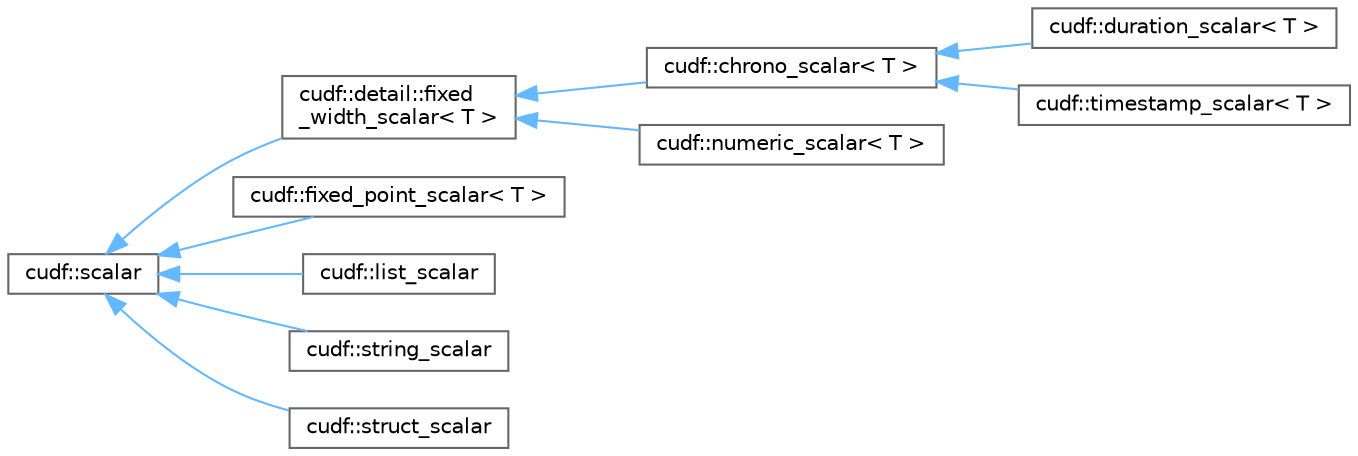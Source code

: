 digraph "类继承关系图"
{
 // LATEX_PDF_SIZE
  bgcolor="transparent";
  edge [fontname=Helvetica,fontsize=10,labelfontname=Helvetica,labelfontsize=10];
  node [fontname=Helvetica,fontsize=10,shape=box,height=0.2,width=0.4];
  rankdir="LR";
  Node0 [id="Node000000",label="cudf::scalar",height=0.2,width=0.4,color="grey40", fillcolor="white", style="filled",URL="$classcudf_1_1scalar.html",tooltip="An owning class to represent a singular value."];
  Node0 -> Node1 [id="edge125_Node000000_Node000001",dir="back",color="steelblue1",style="solid",tooltip=" "];
  Node1 [id="Node000001",label="cudf::detail::fixed\l_width_scalar\< T \>",height=0.2,width=0.4,color="grey40", fillcolor="white", style="filled",URL="$classcudf_1_1detail_1_1fixed__width__scalar.html",tooltip="An owning class to represent a fixed-width type value in device memory."];
  Node1 -> Node2 [id="edge126_Node000001_Node000002",dir="back",color="steelblue1",style="solid",tooltip=" "];
  Node2 [id="Node000002",label="cudf::chrono_scalar\< T \>",height=0.2,width=0.4,color="grey40", fillcolor="white", style="filled",URL="$classcudf_1_1chrono__scalar.html",tooltip="An owning class to represent a timestamp/duration value in device memory."];
  Node2 -> Node3 [id="edge127_Node000002_Node000003",dir="back",color="steelblue1",style="solid",tooltip=" "];
  Node3 [id="Node000003",label="cudf::duration_scalar\< T \>",height=0.2,width=0.4,color="grey40", fillcolor="white", style="filled",URL="$classcudf_1_1duration__scalar.html",tooltip="An owning class to represent a duration value in device memory."];
  Node2 -> Node4 [id="edge128_Node000002_Node000004",dir="back",color="steelblue1",style="solid",tooltip=" "];
  Node4 [id="Node000004",label="cudf::timestamp_scalar\< T \>",height=0.2,width=0.4,color="grey40", fillcolor="white", style="filled",URL="$classcudf_1_1timestamp__scalar.html",tooltip="An owning class to represent a timestamp value in device memory."];
  Node1 -> Node5 [id="edge129_Node000001_Node000005",dir="back",color="steelblue1",style="solid",tooltip=" "];
  Node5 [id="Node000005",label="cudf::numeric_scalar\< T \>",height=0.2,width=0.4,color="grey40", fillcolor="white", style="filled",URL="$classcudf_1_1numeric__scalar.html",tooltip="An owning class to represent a numerical value in device memory."];
  Node0 -> Node6 [id="edge130_Node000000_Node000006",dir="back",color="steelblue1",style="solid",tooltip=" "];
  Node6 [id="Node000006",label="cudf::fixed_point_scalar\< T \>",height=0.2,width=0.4,color="grey40", fillcolor="white", style="filled",URL="$classcudf_1_1fixed__point__scalar.html",tooltip="An owning class to represent a fixed_point number in device memory."];
  Node0 -> Node7 [id="edge131_Node000000_Node000007",dir="back",color="steelblue1",style="solid",tooltip=" "];
  Node7 [id="Node000007",label="cudf::list_scalar",height=0.2,width=0.4,color="grey40", fillcolor="white", style="filled",URL="$classcudf_1_1list__scalar.html",tooltip="An owning class to represent a list value in device memory."];
  Node0 -> Node8 [id="edge132_Node000000_Node000008",dir="back",color="steelblue1",style="solid",tooltip=" "];
  Node8 [id="Node000008",label="cudf::string_scalar",height=0.2,width=0.4,color="grey40", fillcolor="white", style="filled",URL="$classcudf_1_1string__scalar.html",tooltip="An owning class to represent a string in device memory."];
  Node0 -> Node9 [id="edge133_Node000000_Node000009",dir="back",color="steelblue1",style="solid",tooltip=" "];
  Node9 [id="Node000009",label="cudf::struct_scalar",height=0.2,width=0.4,color="grey40", fillcolor="white", style="filled",URL="$classcudf_1_1struct__scalar.html",tooltip="An owning class to represent a struct value in device memory."];
}
